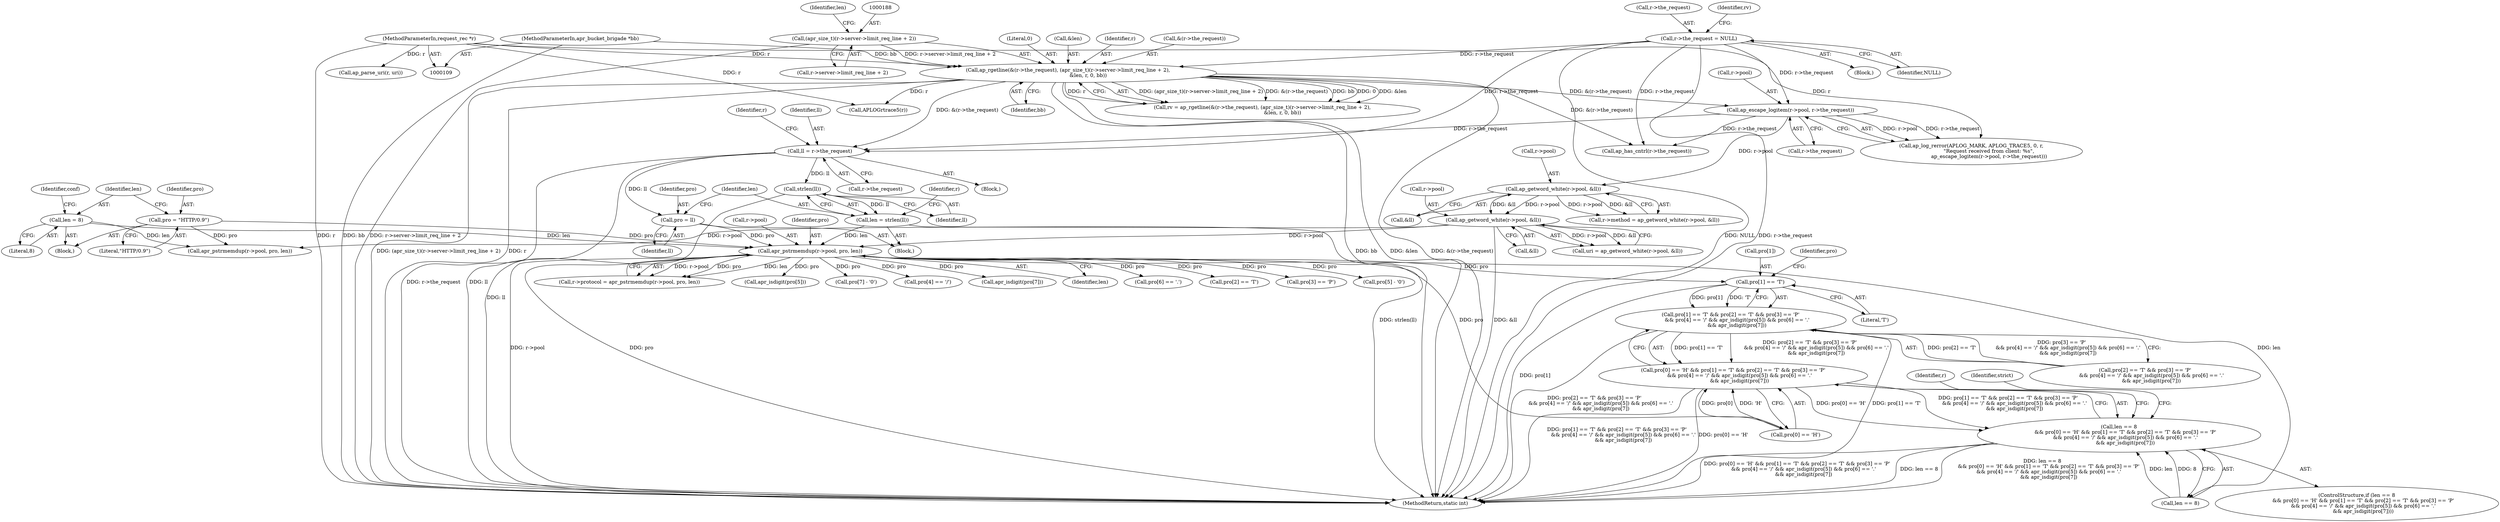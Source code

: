 digraph "0_httpd_6a974059190b8a0c7e499f4ab12fe108127099cb@pointer" {
"1000437" [label="(Call,pro[1] == 'T')"];
"1000419" [label="(Call,apr_pstrmemdup(r->pool, pro, len))"];
"1000305" [label="(Call,ap_getword_white(r->pool, &ll))"];
"1000297" [label="(Call,ap_getword_white(r->pool, &ll))"];
"1000276" [label="(Call,ap_escape_logitem(r->pool, r->the_request))"];
"1000175" [label="(Call,r->the_request = NULL)"];
"1000182" [label="(Call,ap_rgetline(&(r->the_request), (apr_size_t)(r->server->limit_req_line + 2),\n                         &len, r, 0, bb))"];
"1000187" [label="(Call,(apr_size_t)(r->server->limit_req_line + 2))"];
"1000110" [label="(MethodParameterIn,request_rec *r)"];
"1000111" [label="(MethodParameterIn,apr_bucket_brigade *bb)"];
"1000352" [label="(Call,pro = ll)"];
"1000288" [label="(Call,ll = r->the_request)"];
"1000366" [label="(Call,pro = \"HTTP/0.9\")"];
"1000355" [label="(Call,len = strlen(ll))"];
"1000357" [label="(Call,strlen(ll))"];
"1000369" [label="(Call,len = 8)"];
"1000436" [label="(Call,pro[1] == 'T' && pro[2] == 'T' && pro[3] == 'P'\n        && pro[4] == '/' && apr_isdigit(pro[5]) && pro[6] == '.'\n        && apr_isdigit(pro[7]))"];
"1000430" [label="(Call,pro[0] == 'H' && pro[1] == 'T' && pro[2] == 'T' && pro[3] == 'P'\n        && pro[4] == '/' && apr_isdigit(pro[5]) && pro[6] == '.'\n        && apr_isdigit(pro[7]))"];
"1000426" [label="(Call,len == 8\n        && pro[0] == 'H' && pro[1] == 'T' && pro[2] == 'T' && pro[3] == 'P'\n        && pro[4] == '/' && apr_isdigit(pro[5]) && pro[6] == '.'\n        && apr_isdigit(pro[7]))"];
"1000436" [label="(Call,pro[1] == 'T' && pro[2] == 'T' && pro[3] == 'P'\n        && pro[4] == '/' && apr_isdigit(pro[5]) && pro[6] == '.'\n        && apr_isdigit(pro[7]))"];
"1000288" [label="(Call,ll = r->the_request)"];
"1000419" [label="(Call,apr_pstrmemdup(r->pool, pro, len))"];
"1000305" [label="(Call,ap_getword_white(r->pool, &ll))"];
"1000176" [label="(Call,r->the_request)"];
"1000289" [label="(Identifier,ll)"];
"1000478" [label="(Identifier,r)"];
"1000339" [label="(Call,ap_parse_uri(r, uri))"];
"1000430" [label="(Call,pro[0] == 'H' && pro[1] == 'T' && pro[2] == 'T' && pro[3] == 'P'\n        && pro[4] == '/' && apr_isdigit(pro[5]) && pro[6] == '.'\n        && apr_isdigit(pro[7]))"];
"1000303" [label="(Call,uri = ap_getword_white(r->pool, &ll))"];
"1000375" [label="(Identifier,conf)"];
"1000466" [label="(Call,pro[6] == '.')"];
"1000198" [label="(Identifier,r)"];
"1000295" [label="(Identifier,r)"];
"1000443" [label="(Call,pro[2] == 'T')"];
"1000449" [label="(Call,pro[3] == 'P')"];
"1000277" [label="(Call,r->pool)"];
"1000494" [label="(Identifier,strict)"];
"1000306" [label="(Call,r->pool)"];
"1000197" [label="(Identifier,len)"];
"1000353" [label="(Identifier,pro)"];
"1000370" [label="(Identifier,len)"];
"1000180" [label="(Call,rv = ap_rgetline(&(r->the_request), (apr_size_t)(r->server->limit_req_line + 2),\n                         &len, r, 0, bb))"];
"1000481" [label="(Call,pro[5] - '0')"];
"1000189" [label="(Call,r->server->limit_req_line + 2)"];
"1000276" [label="(Call,ap_escape_logitem(r->pool, r->the_request))"];
"1000442" [label="(Call,pro[2] == 'T' && pro[3] == 'P'\n        && pro[4] == '/' && apr_isdigit(pro[5]) && pro[6] == '.'\n        && apr_isdigit(pro[7]))"];
"1000175" [label="(Call,r->the_request = NULL)"];
"1000355" [label="(Call,len = strlen(ll))"];
"1000415" [label="(Call,r->protocol = apr_pstrmemdup(r->pool, pro, len))"];
"1000112" [label="(Block,)"];
"1000425" [label="(ControlStructure,if (len == 8\n        && pro[0] == 'H' && pro[1] == 'T' && pro[2] == 'T' && pro[3] == 'P'\n        && pro[4] == '/' && apr_isdigit(pro[5]) && pro[6] == '.'\n        && apr_isdigit(pro[7])))"];
"1000438" [label="(Call,pro[1])"];
"1000356" [label="(Identifier,len)"];
"1000182" [label="(Call,ap_rgetline(&(r->the_request), (apr_size_t)(r->server->limit_req_line + 2),\n                         &len, r, 0, bb))"];
"1000388" [label="(Call,apr_pstrmemdup(r->pool, pro, len))"];
"1000431" [label="(Call,pro[0] == 'H')"];
"1000441" [label="(Literal,'T')"];
"1000270" [label="(Call,ap_log_rerror(APLOG_MARK, APLOG_TRACE5, 0, r,\n                      \"Request received from client: %s\",\n                      ap_escape_logitem(r->pool, r->the_request)))"];
"1000358" [label="(Identifier,ll)"];
"1000367" [label="(Identifier,pro)"];
"1000424" [label="(Identifier,len)"];
"1000461" [label="(Call,apr_isdigit(pro[5]))"];
"1000371" [label="(Literal,8)"];
"1000360" [label="(Block,)"];
"1000635" [label="(MethodReturn,static int)"];
"1000417" [label="(Identifier,r)"];
"1000297" [label="(Call,ap_getword_white(r->pool, &ll))"];
"1000293" [label="(Call,r->method = ap_getword_white(r->pool, &ll))"];
"1000200" [label="(Identifier,bb)"];
"1000187" [label="(Call,(apr_size_t)(r->server->limit_req_line + 2))"];
"1000267" [label="(Call,APLOGrtrace5(r))"];
"1000173" [label="(Block,)"];
"1000301" [label="(Call,&ll)"];
"1000437" [label="(Call,pro[1] == 'T')"];
"1000352" [label="(Call,pro = ll)"];
"1000179" [label="(Identifier,NULL)"];
"1000486" [label="(Call,pro[7] - '0')"];
"1000298" [label="(Call,r->pool)"];
"1000183" [label="(Call,&(r->the_request))"];
"1000199" [label="(Literal,0)"];
"1000354" [label="(Identifier,ll)"];
"1000368" [label="(Literal,\"HTTP/0.9\")"];
"1000111" [label="(MethodParameterIn,apr_bucket_brigade *bb)"];
"1000357" [label="(Call,strlen(ll))"];
"1000346" [label="(Block,)"];
"1000445" [label="(Identifier,pro)"];
"1000455" [label="(Call,pro[4] == '/')"];
"1000471" [label="(Call,apr_isdigit(pro[7]))"];
"1000366" [label="(Call,pro = \"HTTP/0.9\")"];
"1000420" [label="(Call,r->pool)"];
"1000556" [label="(Call,ap_has_cntrl(r->the_request))"];
"1000369" [label="(Call,len = 8)"];
"1000427" [label="(Call,len == 8)"];
"1000280" [label="(Call,r->the_request)"];
"1000196" [label="(Call,&len)"];
"1000290" [label="(Call,r->the_request)"];
"1000181" [label="(Identifier,rv)"];
"1000426" [label="(Call,len == 8\n        && pro[0] == 'H' && pro[1] == 'T' && pro[2] == 'T' && pro[3] == 'P'\n        && pro[4] == '/' && apr_isdigit(pro[5]) && pro[6] == '.'\n        && apr_isdigit(pro[7]))"];
"1000423" [label="(Identifier,pro)"];
"1000309" [label="(Call,&ll)"];
"1000110" [label="(MethodParameterIn,request_rec *r)"];
"1000437" -> "1000436"  [label="AST: "];
"1000437" -> "1000441"  [label="CFG: "];
"1000438" -> "1000437"  [label="AST: "];
"1000441" -> "1000437"  [label="AST: "];
"1000445" -> "1000437"  [label="CFG: "];
"1000436" -> "1000437"  [label="CFG: "];
"1000437" -> "1000635"  [label="DDG: pro[1]"];
"1000437" -> "1000436"  [label="DDG: pro[1]"];
"1000437" -> "1000436"  [label="DDG: 'T'"];
"1000419" -> "1000437"  [label="DDG: pro"];
"1000419" -> "1000415"  [label="AST: "];
"1000419" -> "1000424"  [label="CFG: "];
"1000420" -> "1000419"  [label="AST: "];
"1000423" -> "1000419"  [label="AST: "];
"1000424" -> "1000419"  [label="AST: "];
"1000415" -> "1000419"  [label="CFG: "];
"1000419" -> "1000635"  [label="DDG: r->pool"];
"1000419" -> "1000635"  [label="DDG: pro"];
"1000419" -> "1000415"  [label="DDG: r->pool"];
"1000419" -> "1000415"  [label="DDG: pro"];
"1000419" -> "1000415"  [label="DDG: len"];
"1000305" -> "1000419"  [label="DDG: r->pool"];
"1000352" -> "1000419"  [label="DDG: pro"];
"1000366" -> "1000419"  [label="DDG: pro"];
"1000355" -> "1000419"  [label="DDG: len"];
"1000369" -> "1000419"  [label="DDG: len"];
"1000419" -> "1000427"  [label="DDG: len"];
"1000419" -> "1000431"  [label="DDG: pro"];
"1000419" -> "1000443"  [label="DDG: pro"];
"1000419" -> "1000449"  [label="DDG: pro"];
"1000419" -> "1000455"  [label="DDG: pro"];
"1000419" -> "1000461"  [label="DDG: pro"];
"1000419" -> "1000466"  [label="DDG: pro"];
"1000419" -> "1000471"  [label="DDG: pro"];
"1000419" -> "1000481"  [label="DDG: pro"];
"1000419" -> "1000486"  [label="DDG: pro"];
"1000305" -> "1000303"  [label="AST: "];
"1000305" -> "1000309"  [label="CFG: "];
"1000306" -> "1000305"  [label="AST: "];
"1000309" -> "1000305"  [label="AST: "];
"1000303" -> "1000305"  [label="CFG: "];
"1000305" -> "1000635"  [label="DDG: &ll"];
"1000305" -> "1000303"  [label="DDG: r->pool"];
"1000305" -> "1000303"  [label="DDG: &ll"];
"1000297" -> "1000305"  [label="DDG: r->pool"];
"1000297" -> "1000305"  [label="DDG: &ll"];
"1000305" -> "1000388"  [label="DDG: r->pool"];
"1000297" -> "1000293"  [label="AST: "];
"1000297" -> "1000301"  [label="CFG: "];
"1000298" -> "1000297"  [label="AST: "];
"1000301" -> "1000297"  [label="AST: "];
"1000293" -> "1000297"  [label="CFG: "];
"1000297" -> "1000293"  [label="DDG: r->pool"];
"1000297" -> "1000293"  [label="DDG: &ll"];
"1000276" -> "1000297"  [label="DDG: r->pool"];
"1000276" -> "1000270"  [label="AST: "];
"1000276" -> "1000280"  [label="CFG: "];
"1000277" -> "1000276"  [label="AST: "];
"1000280" -> "1000276"  [label="AST: "];
"1000270" -> "1000276"  [label="CFG: "];
"1000276" -> "1000270"  [label="DDG: r->pool"];
"1000276" -> "1000270"  [label="DDG: r->the_request"];
"1000175" -> "1000276"  [label="DDG: r->the_request"];
"1000182" -> "1000276"  [label="DDG: &(r->the_request)"];
"1000276" -> "1000288"  [label="DDG: r->the_request"];
"1000276" -> "1000556"  [label="DDG: r->the_request"];
"1000175" -> "1000173"  [label="AST: "];
"1000175" -> "1000179"  [label="CFG: "];
"1000176" -> "1000175"  [label="AST: "];
"1000179" -> "1000175"  [label="AST: "];
"1000181" -> "1000175"  [label="CFG: "];
"1000175" -> "1000635"  [label="DDG: NULL"];
"1000175" -> "1000635"  [label="DDG: r->the_request"];
"1000175" -> "1000182"  [label="DDG: r->the_request"];
"1000175" -> "1000288"  [label="DDG: r->the_request"];
"1000175" -> "1000556"  [label="DDG: r->the_request"];
"1000182" -> "1000180"  [label="AST: "];
"1000182" -> "1000200"  [label="CFG: "];
"1000183" -> "1000182"  [label="AST: "];
"1000187" -> "1000182"  [label="AST: "];
"1000196" -> "1000182"  [label="AST: "];
"1000198" -> "1000182"  [label="AST: "];
"1000199" -> "1000182"  [label="AST: "];
"1000200" -> "1000182"  [label="AST: "];
"1000180" -> "1000182"  [label="CFG: "];
"1000182" -> "1000635"  [label="DDG: (apr_size_t)(r->server->limit_req_line + 2)"];
"1000182" -> "1000635"  [label="DDG: bb"];
"1000182" -> "1000635"  [label="DDG: &len"];
"1000182" -> "1000635"  [label="DDG: &(r->the_request)"];
"1000182" -> "1000635"  [label="DDG: r"];
"1000182" -> "1000180"  [label="DDG: (apr_size_t)(r->server->limit_req_line + 2)"];
"1000182" -> "1000180"  [label="DDG: &(r->the_request)"];
"1000182" -> "1000180"  [label="DDG: bb"];
"1000182" -> "1000180"  [label="DDG: 0"];
"1000182" -> "1000180"  [label="DDG: &len"];
"1000182" -> "1000180"  [label="DDG: r"];
"1000187" -> "1000182"  [label="DDG: r->server->limit_req_line + 2"];
"1000110" -> "1000182"  [label="DDG: r"];
"1000111" -> "1000182"  [label="DDG: bb"];
"1000182" -> "1000267"  [label="DDG: r"];
"1000182" -> "1000288"  [label="DDG: &(r->the_request)"];
"1000182" -> "1000556"  [label="DDG: &(r->the_request)"];
"1000187" -> "1000189"  [label="CFG: "];
"1000188" -> "1000187"  [label="AST: "];
"1000189" -> "1000187"  [label="AST: "];
"1000197" -> "1000187"  [label="CFG: "];
"1000187" -> "1000635"  [label="DDG: r->server->limit_req_line + 2"];
"1000110" -> "1000109"  [label="AST: "];
"1000110" -> "1000635"  [label="DDG: r"];
"1000110" -> "1000267"  [label="DDG: r"];
"1000110" -> "1000270"  [label="DDG: r"];
"1000110" -> "1000339"  [label="DDG: r"];
"1000111" -> "1000109"  [label="AST: "];
"1000111" -> "1000635"  [label="DDG: bb"];
"1000352" -> "1000346"  [label="AST: "];
"1000352" -> "1000354"  [label="CFG: "];
"1000353" -> "1000352"  [label="AST: "];
"1000354" -> "1000352"  [label="AST: "];
"1000356" -> "1000352"  [label="CFG: "];
"1000288" -> "1000352"  [label="DDG: ll"];
"1000288" -> "1000112"  [label="AST: "];
"1000288" -> "1000290"  [label="CFG: "];
"1000289" -> "1000288"  [label="AST: "];
"1000290" -> "1000288"  [label="AST: "];
"1000295" -> "1000288"  [label="CFG: "];
"1000288" -> "1000635"  [label="DDG: r->the_request"];
"1000288" -> "1000635"  [label="DDG: ll"];
"1000288" -> "1000357"  [label="DDG: ll"];
"1000366" -> "1000360"  [label="AST: "];
"1000366" -> "1000368"  [label="CFG: "];
"1000367" -> "1000366"  [label="AST: "];
"1000368" -> "1000366"  [label="AST: "];
"1000370" -> "1000366"  [label="CFG: "];
"1000366" -> "1000388"  [label="DDG: pro"];
"1000355" -> "1000346"  [label="AST: "];
"1000355" -> "1000357"  [label="CFG: "];
"1000356" -> "1000355"  [label="AST: "];
"1000357" -> "1000355"  [label="AST: "];
"1000417" -> "1000355"  [label="CFG: "];
"1000355" -> "1000635"  [label="DDG: strlen(ll)"];
"1000357" -> "1000355"  [label="DDG: ll"];
"1000357" -> "1000358"  [label="CFG: "];
"1000358" -> "1000357"  [label="AST: "];
"1000357" -> "1000635"  [label="DDG: ll"];
"1000369" -> "1000360"  [label="AST: "];
"1000369" -> "1000371"  [label="CFG: "];
"1000370" -> "1000369"  [label="AST: "];
"1000371" -> "1000369"  [label="AST: "];
"1000375" -> "1000369"  [label="CFG: "];
"1000369" -> "1000388"  [label="DDG: len"];
"1000436" -> "1000430"  [label="AST: "];
"1000436" -> "1000442"  [label="CFG: "];
"1000442" -> "1000436"  [label="AST: "];
"1000430" -> "1000436"  [label="CFG: "];
"1000436" -> "1000635"  [label="DDG: pro[2] == 'T' && pro[3] == 'P'\n        && pro[4] == '/' && apr_isdigit(pro[5]) && pro[6] == '.'\n        && apr_isdigit(pro[7])"];
"1000436" -> "1000635"  [label="DDG: pro[1] == 'T'"];
"1000436" -> "1000430"  [label="DDG: pro[1] == 'T'"];
"1000436" -> "1000430"  [label="DDG: pro[2] == 'T' && pro[3] == 'P'\n        && pro[4] == '/' && apr_isdigit(pro[5]) && pro[6] == '.'\n        && apr_isdigit(pro[7])"];
"1000442" -> "1000436"  [label="DDG: pro[2] == 'T'"];
"1000442" -> "1000436"  [label="DDG: pro[3] == 'P'\n        && pro[4] == '/' && apr_isdigit(pro[5]) && pro[6] == '.'\n        && apr_isdigit(pro[7])"];
"1000430" -> "1000426"  [label="AST: "];
"1000430" -> "1000431"  [label="CFG: "];
"1000431" -> "1000430"  [label="AST: "];
"1000426" -> "1000430"  [label="CFG: "];
"1000430" -> "1000635"  [label="DDG: pro[1] == 'T' && pro[2] == 'T' && pro[3] == 'P'\n        && pro[4] == '/' && apr_isdigit(pro[5]) && pro[6] == '.'\n        && apr_isdigit(pro[7])"];
"1000430" -> "1000635"  [label="DDG: pro[0] == 'H'"];
"1000430" -> "1000426"  [label="DDG: pro[0] == 'H'"];
"1000430" -> "1000426"  [label="DDG: pro[1] == 'T' && pro[2] == 'T' && pro[3] == 'P'\n        && pro[4] == '/' && apr_isdigit(pro[5]) && pro[6] == '.'\n        && apr_isdigit(pro[7])"];
"1000431" -> "1000430"  [label="DDG: pro[0]"];
"1000431" -> "1000430"  [label="DDG: 'H'"];
"1000426" -> "1000425"  [label="AST: "];
"1000426" -> "1000427"  [label="CFG: "];
"1000427" -> "1000426"  [label="AST: "];
"1000478" -> "1000426"  [label="CFG: "];
"1000494" -> "1000426"  [label="CFG: "];
"1000426" -> "1000635"  [label="DDG: len == 8"];
"1000426" -> "1000635"  [label="DDG: len == 8\n        && pro[0] == 'H' && pro[1] == 'T' && pro[2] == 'T' && pro[3] == 'P'\n        && pro[4] == '/' && apr_isdigit(pro[5]) && pro[6] == '.'\n        && apr_isdigit(pro[7])"];
"1000426" -> "1000635"  [label="DDG: pro[0] == 'H' && pro[1] == 'T' && pro[2] == 'T' && pro[3] == 'P'\n        && pro[4] == '/' && apr_isdigit(pro[5]) && pro[6] == '.'\n        && apr_isdigit(pro[7])"];
"1000427" -> "1000426"  [label="DDG: len"];
"1000427" -> "1000426"  [label="DDG: 8"];
}
